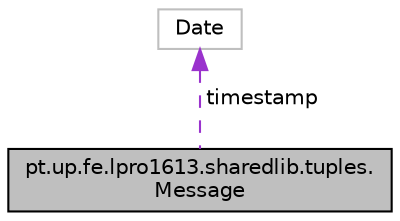 digraph "pt.up.fe.lpro1613.sharedlib.tuples.Message"
{
  edge [fontname="Helvetica",fontsize="10",labelfontname="Helvetica",labelfontsize="10"];
  node [fontname="Helvetica",fontsize="10",shape=record];
  Node1 [label="pt.up.fe.lpro1613.sharedlib.tuples.\lMessage",height=0.2,width=0.4,color="black", fillcolor="grey75", style="filled", fontcolor="black"];
  Node2 -> Node1 [dir="back",color="darkorchid3",fontsize="10",style="dashed",label=" timestamp" ,fontname="Helvetica"];
  Node2 [label="Date",height=0.2,width=0.4,color="grey75", fillcolor="white", style="filled"];
}
